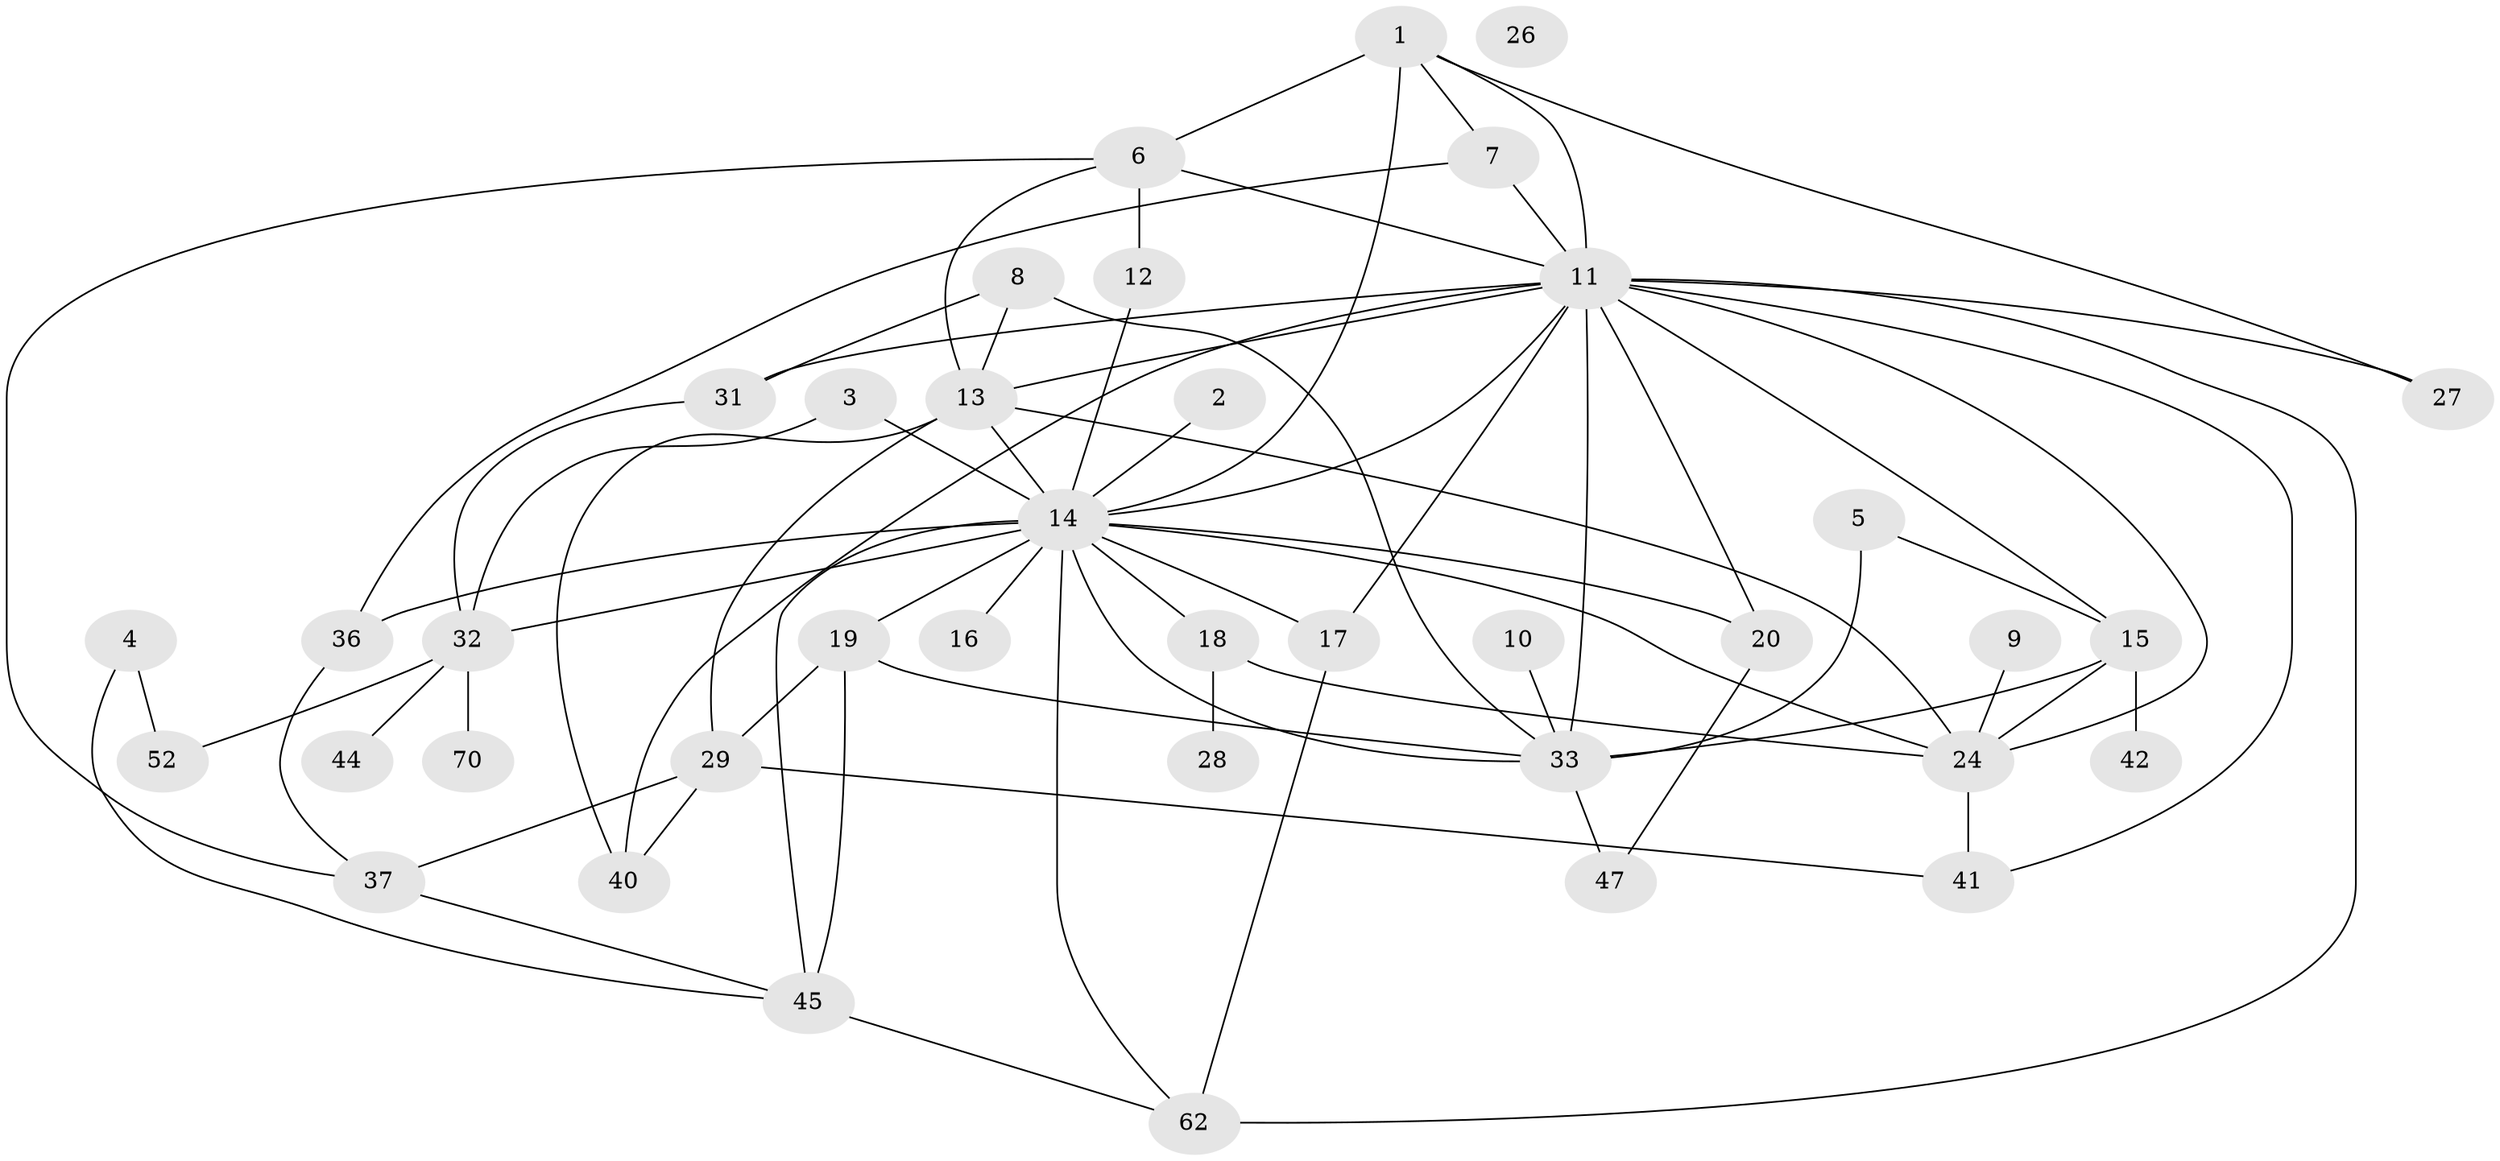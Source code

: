 // original degree distribution, {4: 0.13924050632911392, 1: 0.13924050632911392, 2: 0.21518987341772153, 3: 0.3037974683544304, 7: 0.02531645569620253, 8: 0.012658227848101266, 5: 0.08860759493670886, 6: 0.06329113924050633, 0: 0.012658227848101266}
// Generated by graph-tools (version 1.1) at 2025/13/03/09/25 04:13:13]
// undirected, 39 vertices, 73 edges
graph export_dot {
graph [start="1"]
  node [color=gray90,style=filled];
  1 [super="+57"];
  2;
  3 [super="+54"];
  4 [super="+46"];
  5;
  6 [super="+63"];
  7;
  8 [super="+60"];
  9;
  10;
  11 [super="+43+22+55"];
  12 [super="+49+75"];
  13;
  14 [super="+73+77+48+30+71+21"];
  15 [super="+39+38"];
  16 [super="+68"];
  17 [super="+25"];
  18 [super="+76"];
  19 [super="+78+23+51"];
  20;
  24 [super="+58"];
  26;
  27;
  28;
  29 [super="+79+35"];
  31 [super="+64"];
  32 [super="+69"];
  33 [super="+53+65"];
  36 [super="+56"];
  37 [super="+59"];
  40;
  41;
  42;
  44;
  45 [super="+50"];
  47;
  52;
  62;
  70;
  1 -- 6;
  1 -- 7;
  1 -- 14 [weight=3];
  1 -- 27;
  1 -- 11;
  2 -- 14;
  3 -- 14 [weight=2];
  3 -- 32;
  4 -- 52;
  4 -- 45;
  5 -- 15;
  5 -- 33 [weight=2];
  6 -- 13;
  6 -- 37;
  6 -- 12;
  6 -- 11;
  7 -- 11;
  7 -- 36;
  8 -- 13;
  8 -- 33;
  8 -- 31;
  9 -- 24;
  10 -- 33;
  11 -- 15;
  11 -- 33;
  11 -- 62;
  11 -- 40;
  11 -- 41;
  11 -- 27 [weight=2];
  11 -- 31;
  11 -- 20;
  11 -- 24;
  11 -- 13;
  11 -- 17;
  11 -- 14 [weight=2];
  12 -- 14;
  13 -- 24;
  13 -- 40;
  13 -- 14;
  13 -- 29;
  14 -- 32 [weight=2];
  14 -- 24;
  14 -- 19 [weight=2];
  14 -- 18;
  14 -- 33;
  14 -- 45;
  14 -- 16;
  14 -- 62;
  14 -- 36;
  14 -- 17;
  14 -- 20;
  15 -- 24;
  15 -- 33;
  15 -- 42;
  17 -- 62;
  18 -- 24;
  18 -- 28;
  19 -- 33 [weight=2];
  19 -- 45;
  19 -- 29 [weight=2];
  20 -- 47;
  24 -- 41;
  29 -- 41;
  29 -- 37;
  29 -- 40;
  31 -- 32;
  32 -- 52;
  32 -- 70;
  32 -- 44;
  33 -- 47;
  36 -- 37;
  37 -- 45;
  45 -- 62;
}
